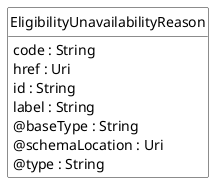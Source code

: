 @startuml
hide circle
hide methods
hide stereotype
show <<Enumeration>> stereotype
skinparam class {
   BackgroundColor<<Enumeration>> #E6F5F7
   BackgroundColor<<Ref>> #FFFFE0
   BackgroundColor<<Pivot>> #FFFFFFF
   BackgroundColor<<SimpleType>> #E2F0DA
   BackgroundColor #FCF2E3
}

class EligibilityUnavailabilityReason <<Pivot>> {
    code : String
    href : Uri
    id : String
    label : String
    @baseType : String
    @schemaLocation : Uri
    @type : String
}


@enduml